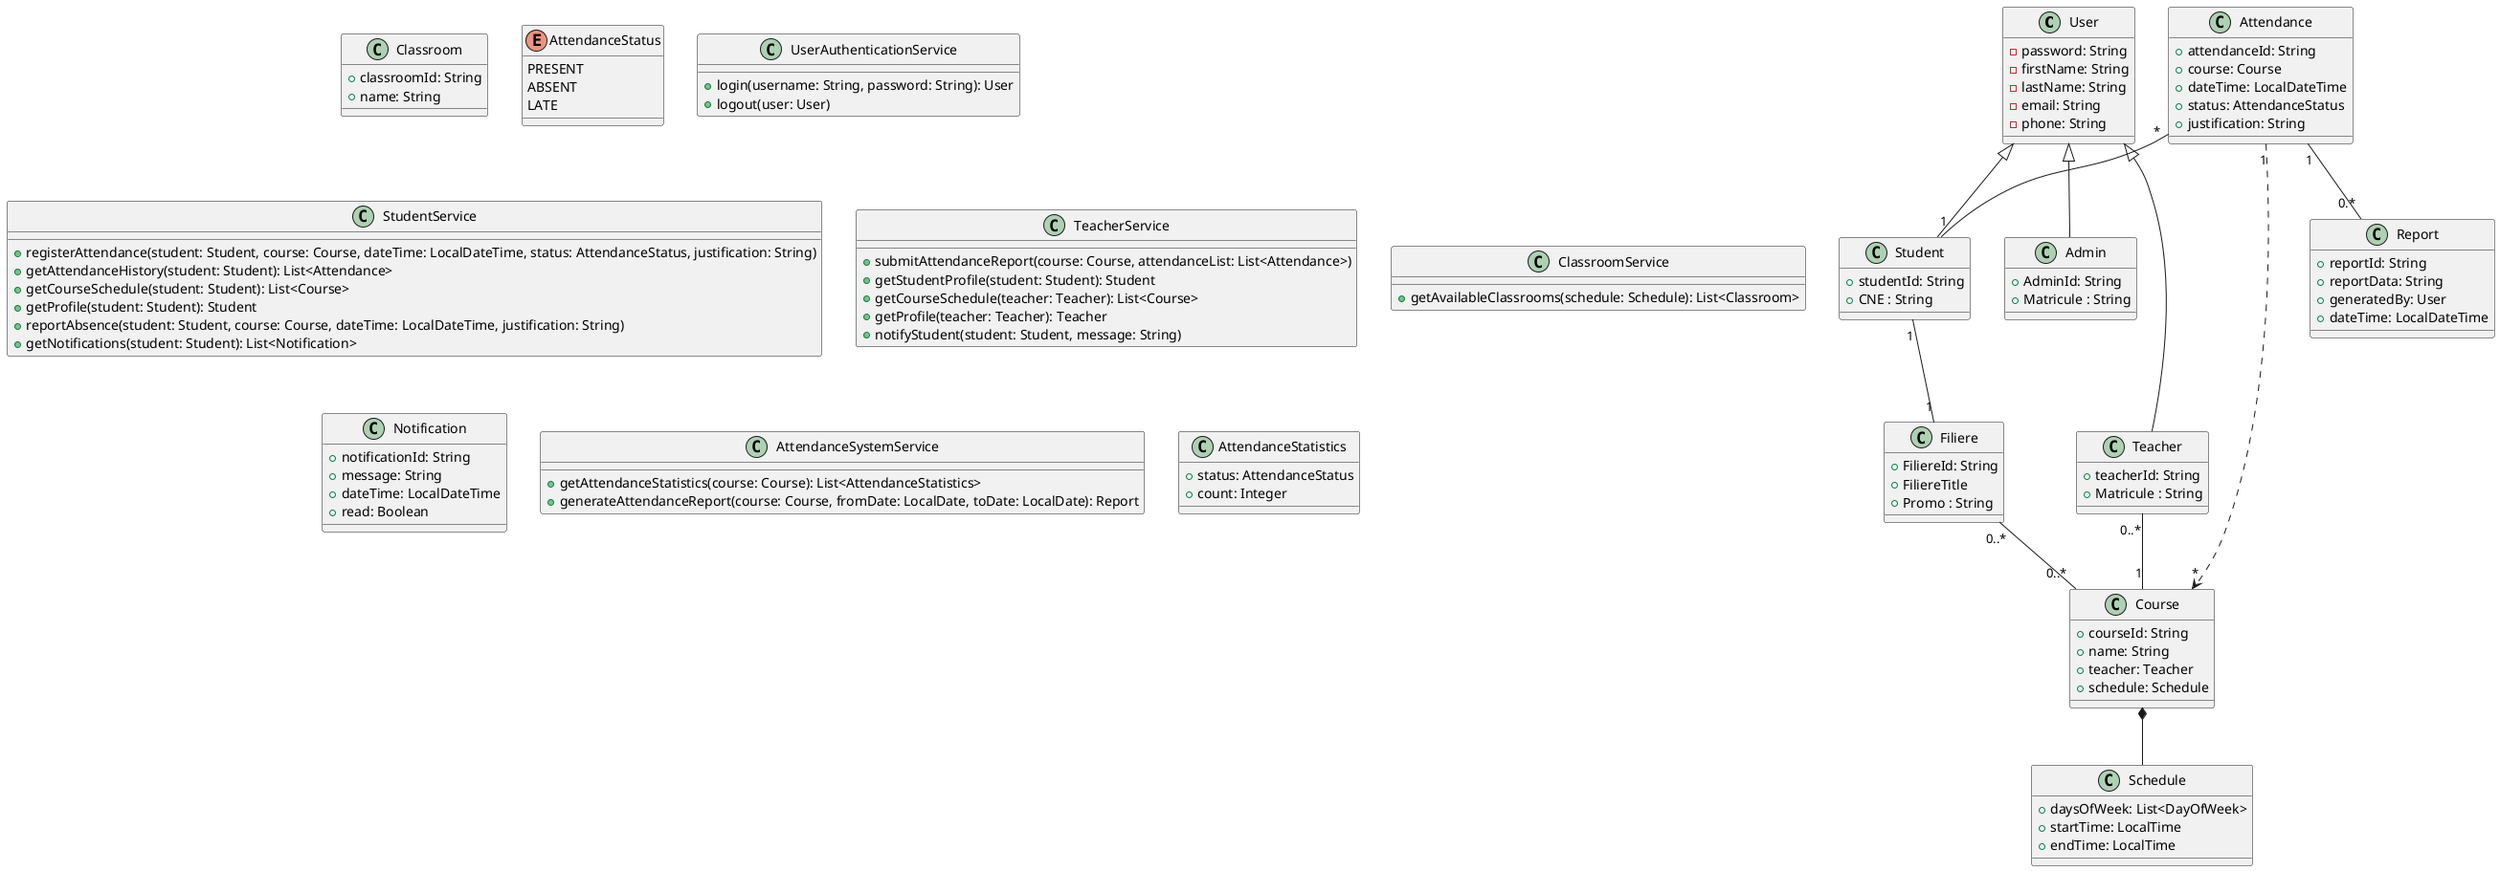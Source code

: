 @startuml
class User {
  -password: String
  -firstName: String
  -lastName: String
  -email: String
  -phone: String
}


class Student {
  +studentId: String
  +CNE : String
}
class Filiere {
  +FiliereId: String
  +FiliereTitle
  +Promo : String 
}

class Admin {
  +AdminId: String
  +Matricule : String
}

class Teacher {
  +teacherId: String
  +Matricule : String
}

class Course {
  +courseId: String
  +name: String
  +teacher: Teacher
  +schedule: Schedule
}

class Schedule {
  +daysOfWeek: List<DayOfWeek>
  +startTime: LocalTime
  +endTime: LocalTime
}

class Classroom {
  +classroomId: String
  +name: String
}


class Attendance {
  +attendanceId: String
  +course: Course
  +dateTime: LocalDateTime
  +status: AttendanceStatus
  +justification: String
}

enum AttendanceStatus {
  PRESENT
  ABSENT
  LATE
}

class UserAuthenticationService {
  +login(username: String, password: String): User
  +logout(user: User)
}

class StudentService {
  +registerAttendance(student: Student, course: Course, dateTime: LocalDateTime, status: AttendanceStatus, justification: String)
  +getAttendanceHistory(student: Student): List<Attendance>
  +getCourseSchedule(student: Student): List<Course>
  +getProfile(student: Student): Student
  +reportAbsence(student: Student, course: Course, dateTime: LocalDateTime, justification: String)
  +getNotifications(student: Student): List<Notification>
}

class TeacherService {
  +submitAttendanceReport(course: Course, attendanceList: List<Attendance>)
  +getStudentProfile(student: Student): Student
  +getCourseSchedule(teacher: Teacher): List<Course>
  +getProfile(teacher: Teacher): Teacher
  +notifyStudent(student: Student, message: String)
}

class ClassroomService {
  +getAvailableClassrooms(schedule: Schedule): List<Classroom>
}

class Notification {
  +notificationId: String
  +message: String
  +dateTime: LocalDateTime
  +read: Boolean
}

class AttendanceSystemService {
  +getAttendanceStatistics(course: Course): List<AttendanceStatistics>
  +generateAttendanceReport(course: Course, fromDate: LocalDate, toDate: LocalDate): Report
}

class Report {
  +reportId: String
  +reportData: String
  +generatedBy: User
  +dateTime: LocalDateTime
}

class AttendanceStatistics {
  +status: AttendanceStatus
  +count: Integer
}



User <|-- Student
  User <|-- Teacher
  User <|-- Admin
  Attendance "1" -[dashed]->"*" Course
  Attendance "*" -- "1" Student
  Filiere "0..*" -- "0..*" Course
  Student "1" -- "1" Filiere
  Teacher "0..*" -- "1" Course
  Course *-- Schedule
  Attendance "1" -- "0.*" Report

@enduml



